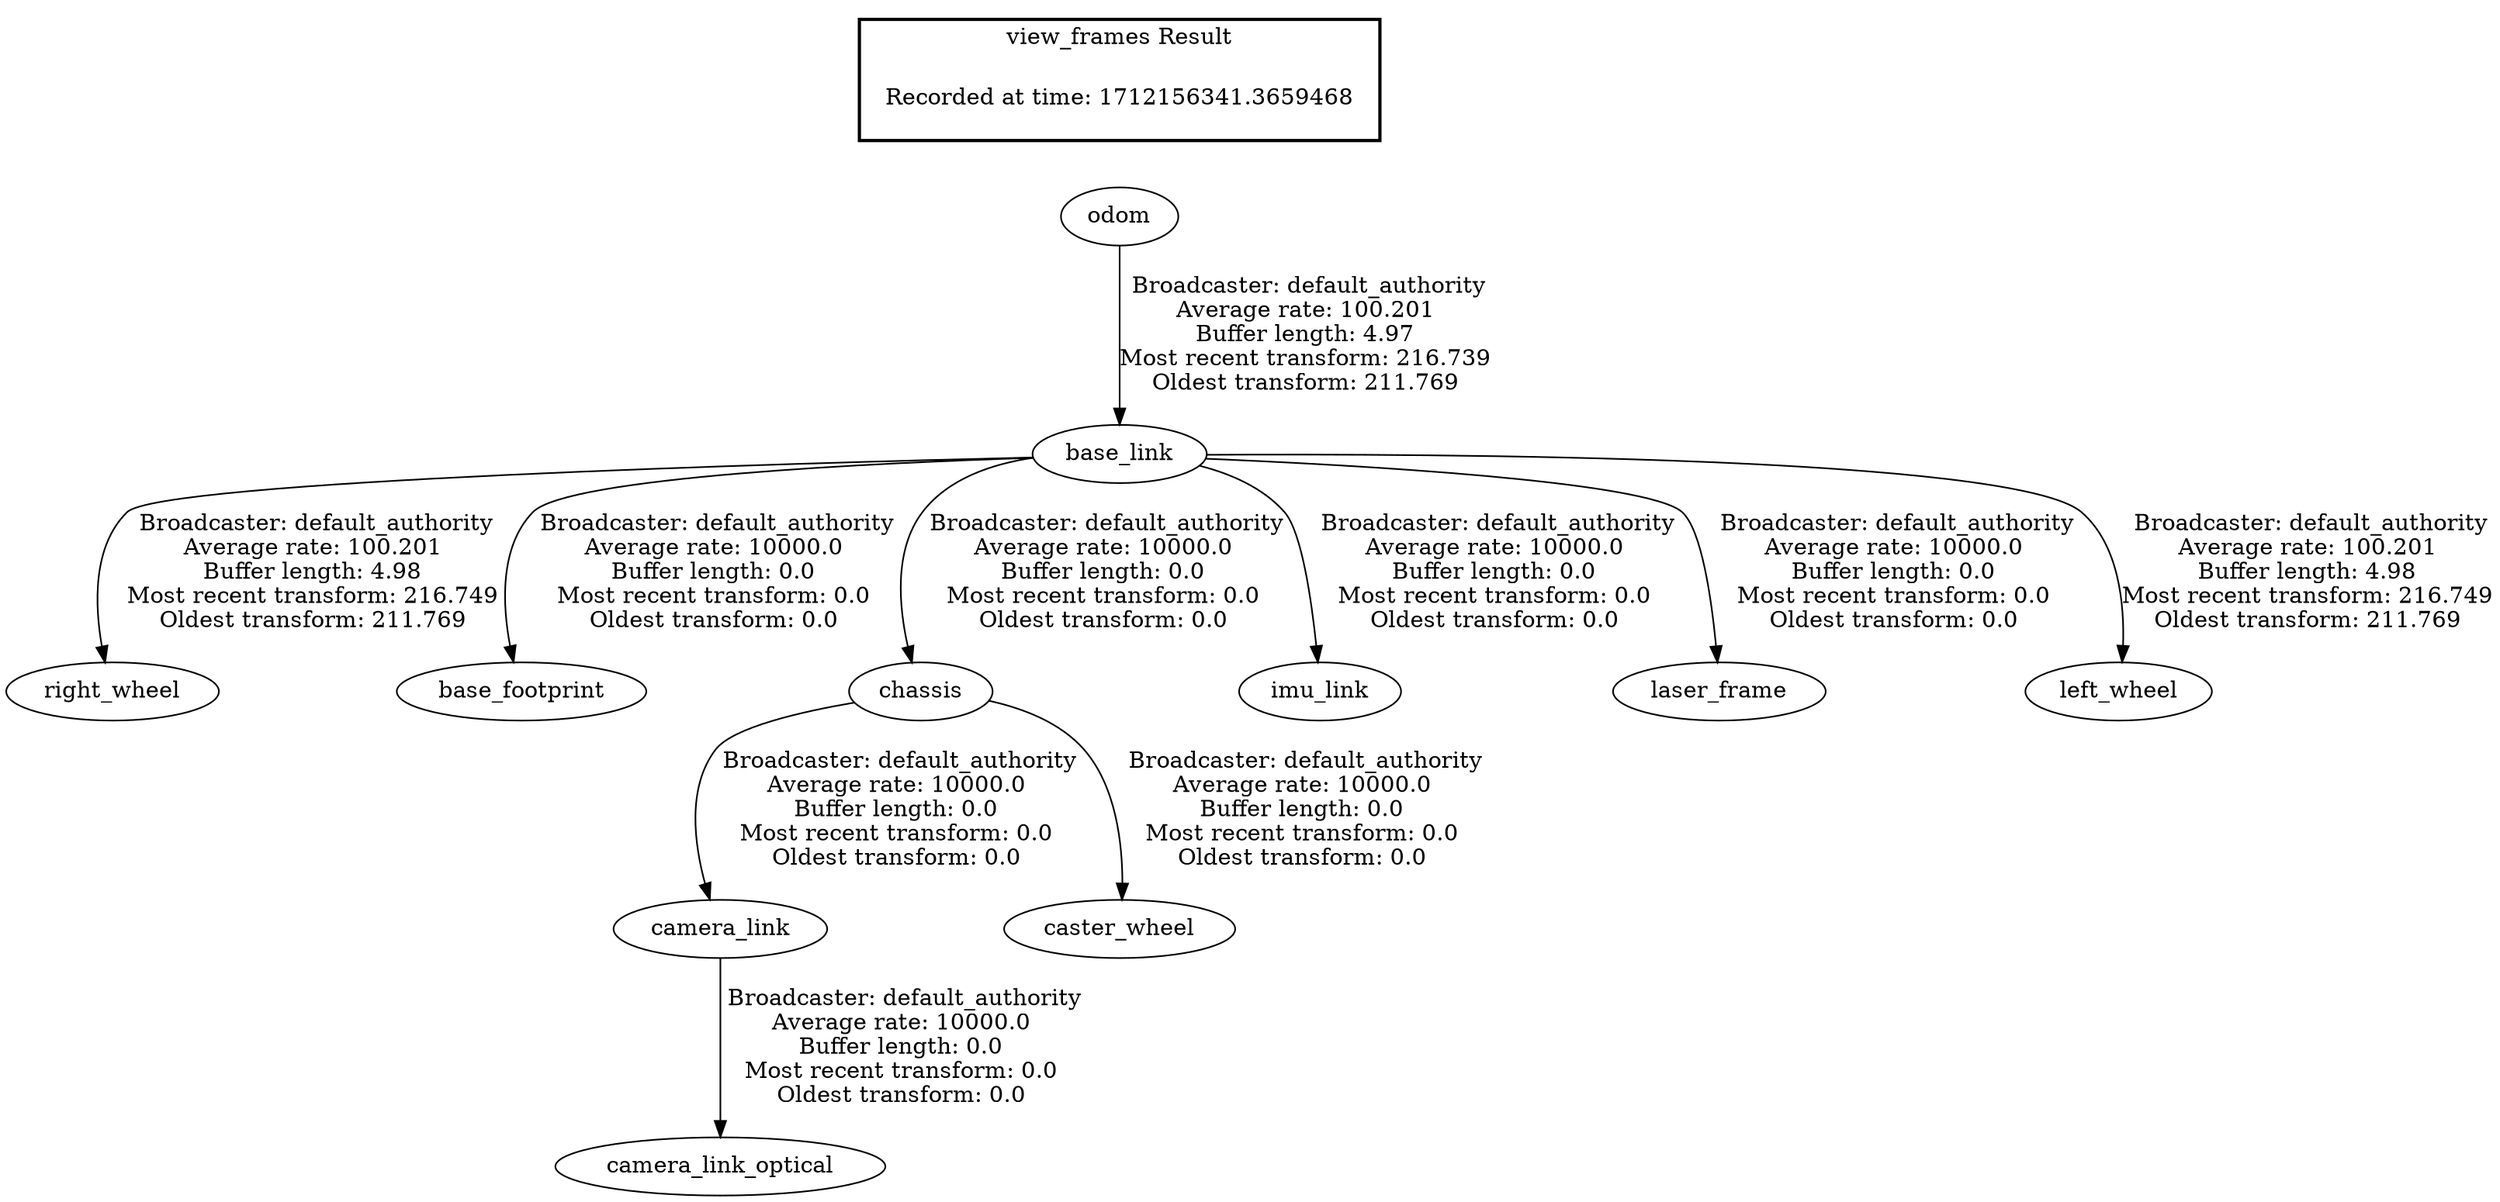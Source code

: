digraph G {
"base_link" -> "right_wheel"[label=" Broadcaster: default_authority\nAverage rate: 100.201\nBuffer length: 4.98\nMost recent transform: 216.749\nOldest transform: 211.769\n"];
"odom" -> "base_link"[label=" Broadcaster: default_authority\nAverage rate: 100.201\nBuffer length: 4.97\nMost recent transform: 216.739\nOldest transform: 211.769\n"];
"base_link" -> "base_footprint"[label=" Broadcaster: default_authority\nAverage rate: 10000.0\nBuffer length: 0.0\nMost recent transform: 0.0\nOldest transform: 0.0\n"];
"chassis" -> "camera_link"[label=" Broadcaster: default_authority\nAverage rate: 10000.0\nBuffer length: 0.0\nMost recent transform: 0.0\nOldest transform: 0.0\n"];
"base_link" -> "chassis"[label=" Broadcaster: default_authority\nAverage rate: 10000.0\nBuffer length: 0.0\nMost recent transform: 0.0\nOldest transform: 0.0\n"];
"camera_link" -> "camera_link_optical"[label=" Broadcaster: default_authority\nAverage rate: 10000.0\nBuffer length: 0.0\nMost recent transform: 0.0\nOldest transform: 0.0\n"];
"chassis" -> "caster_wheel"[label=" Broadcaster: default_authority\nAverage rate: 10000.0\nBuffer length: 0.0\nMost recent transform: 0.0\nOldest transform: 0.0\n"];
"base_link" -> "imu_link"[label=" Broadcaster: default_authority\nAverage rate: 10000.0\nBuffer length: 0.0\nMost recent transform: 0.0\nOldest transform: 0.0\n"];
"base_link" -> "laser_frame"[label=" Broadcaster: default_authority\nAverage rate: 10000.0\nBuffer length: 0.0\nMost recent transform: 0.0\nOldest transform: 0.0\n"];
"base_link" -> "left_wheel"[label=" Broadcaster: default_authority\nAverage rate: 100.201\nBuffer length: 4.98\nMost recent transform: 216.749\nOldest transform: 211.769\n"];
edge [style=invis];
 subgraph cluster_legend { style=bold; color=black; label ="view_frames Result";
"Recorded at time: 1712156341.3659468"[ shape=plaintext ] ;
}->"odom";
}